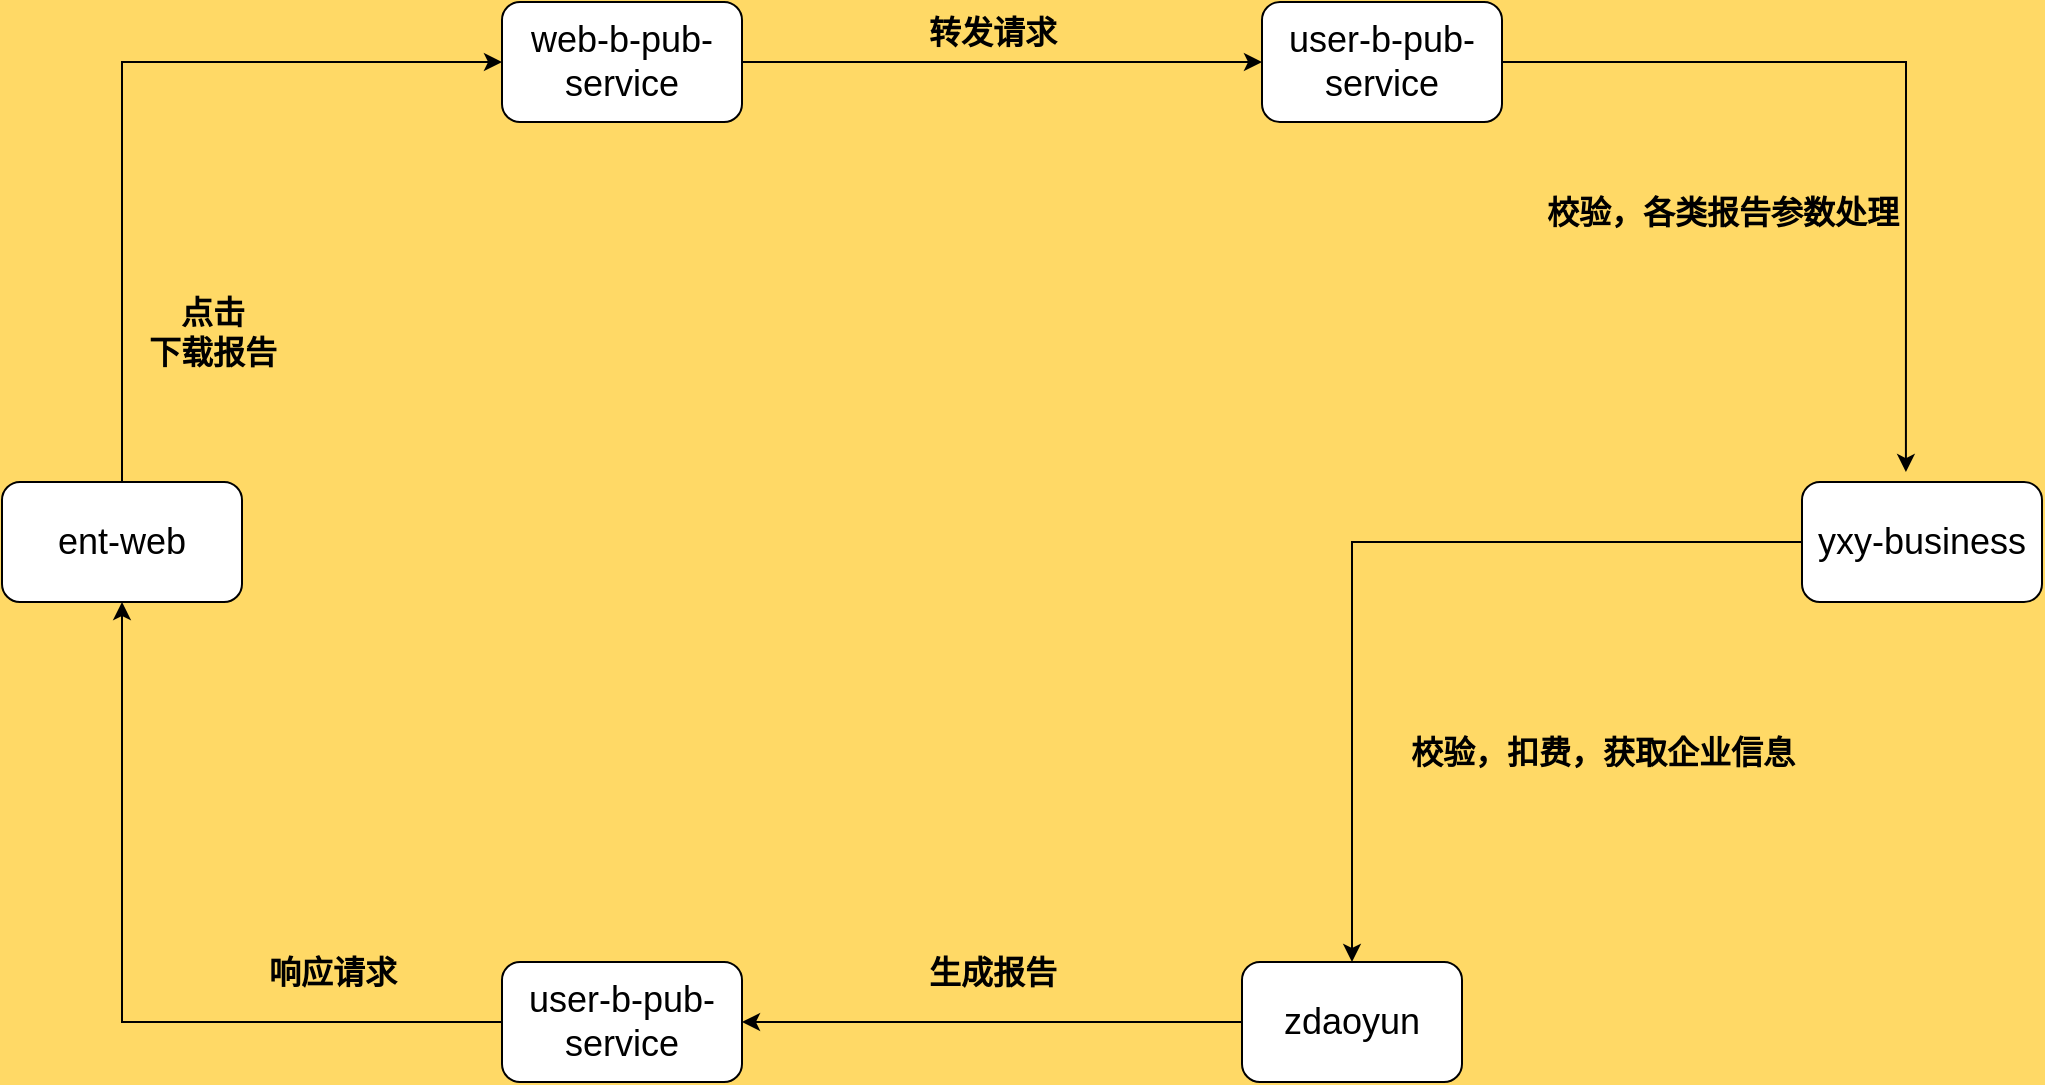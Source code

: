 <mxfile version="21.1.4" type="github">
  <diagram name="第 1 页" id="OQPMZTB9KyYM8CeVsmSJ">
    <mxGraphModel dx="2142" dy="836" grid="1" gridSize="10" guides="1" tooltips="1" connect="1" arrows="1" fold="1" page="1" pageScale="1" pageWidth="827" pageHeight="1169" background="#FFD966" math="0" shadow="0">
      <root>
        <mxCell id="0" />
        <mxCell id="1" parent="0" />
        <mxCell id="rEm9ED-KyY3zogfuxibc-16" style="edgeStyle=orthogonalEdgeStyle;rounded=0;orthogonalLoop=1;jettySize=auto;html=1;exitX=0.5;exitY=0;exitDx=0;exitDy=0;entryX=0;entryY=0.5;entryDx=0;entryDy=0;" edge="1" parent="1" source="rEm9ED-KyY3zogfuxibc-1" target="rEm9ED-KyY3zogfuxibc-2">
          <mxGeometry relative="1" as="geometry" />
        </mxCell>
        <mxCell id="rEm9ED-KyY3zogfuxibc-1" value="&lt;font style=&quot;font-size: 18px;&quot;&gt;ent-web&lt;/font&gt;" style="rounded=1;whiteSpace=wrap;html=1;" vertex="1" parent="1">
          <mxGeometry x="-10" y="340" width="120" height="60" as="geometry" />
        </mxCell>
        <mxCell id="rEm9ED-KyY3zogfuxibc-17" style="edgeStyle=orthogonalEdgeStyle;rounded=0;orthogonalLoop=1;jettySize=auto;html=1;exitX=1;exitY=0.5;exitDx=0;exitDy=0;entryX=0;entryY=0.5;entryDx=0;entryDy=0;" edge="1" parent="1" source="rEm9ED-KyY3zogfuxibc-2" target="rEm9ED-KyY3zogfuxibc-3">
          <mxGeometry relative="1" as="geometry" />
        </mxCell>
        <mxCell id="rEm9ED-KyY3zogfuxibc-2" value="&lt;font style=&quot;font-size: 18px;&quot;&gt;web-b-pub-service&lt;/font&gt;" style="rounded=1;whiteSpace=wrap;html=1;labelBackgroundColor=#FFFFFF;" vertex="1" parent="1">
          <mxGeometry x="240" y="100" width="120" height="60" as="geometry" />
        </mxCell>
        <mxCell id="rEm9ED-KyY3zogfuxibc-18" style="edgeStyle=orthogonalEdgeStyle;rounded=0;orthogonalLoop=1;jettySize=auto;html=1;exitX=1;exitY=0.5;exitDx=0;exitDy=0;entryX=0.433;entryY=-0.083;entryDx=0;entryDy=0;entryPerimeter=0;" edge="1" parent="1" source="rEm9ED-KyY3zogfuxibc-3" target="rEm9ED-KyY3zogfuxibc-4">
          <mxGeometry relative="1" as="geometry" />
        </mxCell>
        <mxCell id="rEm9ED-KyY3zogfuxibc-3" value="&lt;font style=&quot;font-size: 18px;&quot;&gt;user-b-pub-service&lt;/font&gt;" style="rounded=1;whiteSpace=wrap;html=1;" vertex="1" parent="1">
          <mxGeometry x="620" y="100" width="120" height="60" as="geometry" />
        </mxCell>
        <mxCell id="rEm9ED-KyY3zogfuxibc-27" style="edgeStyle=orthogonalEdgeStyle;rounded=0;orthogonalLoop=1;jettySize=auto;html=1;entryX=0.5;entryY=0;entryDx=0;entryDy=0;" edge="1" parent="1" source="rEm9ED-KyY3zogfuxibc-4" target="rEm9ED-KyY3zogfuxibc-8">
          <mxGeometry relative="1" as="geometry" />
        </mxCell>
        <mxCell id="rEm9ED-KyY3zogfuxibc-4" value="&lt;font style=&quot;font-size: 18px;&quot;&gt;yxy-business&lt;/font&gt;" style="rounded=1;whiteSpace=wrap;html=1;" vertex="1" parent="1">
          <mxGeometry x="890" y="340" width="120" height="60" as="geometry" />
        </mxCell>
        <mxCell id="rEm9ED-KyY3zogfuxibc-28" style="edgeStyle=orthogonalEdgeStyle;rounded=0;orthogonalLoop=1;jettySize=auto;html=1;entryX=1;entryY=0.5;entryDx=0;entryDy=0;" edge="1" parent="1" source="rEm9ED-KyY3zogfuxibc-8" target="rEm9ED-KyY3zogfuxibc-10">
          <mxGeometry relative="1" as="geometry">
            <mxPoint x="370" y="510" as="targetPoint" />
          </mxGeometry>
        </mxCell>
        <mxCell id="rEm9ED-KyY3zogfuxibc-8" value="&lt;font style=&quot;font-size: 18px;&quot;&gt;zdaoyun&lt;/font&gt;" style="rounded=1;whiteSpace=wrap;html=1;" vertex="1" parent="1">
          <mxGeometry x="610" y="580" width="110" height="60" as="geometry" />
        </mxCell>
        <mxCell id="rEm9ED-KyY3zogfuxibc-29" style="edgeStyle=orthogonalEdgeStyle;rounded=0;orthogonalLoop=1;jettySize=auto;html=1;entryX=0.5;entryY=1;entryDx=0;entryDy=0;" edge="1" parent="1" source="rEm9ED-KyY3zogfuxibc-10" target="rEm9ED-KyY3zogfuxibc-1">
          <mxGeometry relative="1" as="geometry" />
        </mxCell>
        <mxCell id="rEm9ED-KyY3zogfuxibc-10" value="&lt;font style=&quot;font-size: 18px;&quot;&gt;user-b-pub-service&lt;/font&gt;" style="rounded=1;whiteSpace=wrap;html=1;" vertex="1" parent="1">
          <mxGeometry x="240" y="580" width="120" height="60" as="geometry" />
        </mxCell>
        <mxCell id="rEm9ED-KyY3zogfuxibc-13" style="edgeStyle=orthogonalEdgeStyle;rounded=0;orthogonalLoop=1;jettySize=auto;html=1;exitX=0.5;exitY=1;exitDx=0;exitDy=0;" edge="1" parent="1" source="rEm9ED-KyY3zogfuxibc-2" target="rEm9ED-KyY3zogfuxibc-2">
          <mxGeometry relative="1" as="geometry" />
        </mxCell>
        <mxCell id="rEm9ED-KyY3zogfuxibc-31" value="&lt;font style=&quot;font-size: 16px;&quot;&gt;点击&lt;br&gt;下载报告&lt;/font&gt;" style="text;html=1;align=center;verticalAlign=middle;resizable=0;points=[];autosize=1;strokeColor=none;fillColor=none;fontStyle=1;fontColor=#000000;" vertex="1" parent="1">
          <mxGeometry x="50" y="240" width="90" height="50" as="geometry" />
        </mxCell>
        <mxCell id="rEm9ED-KyY3zogfuxibc-34" value="&lt;font style=&quot;font-size: 16px;&quot;&gt;&lt;b&gt;转发请求&lt;/b&gt;&lt;/font&gt;" style="text;html=1;align=center;verticalAlign=middle;resizable=0;points=[];autosize=1;strokeColor=none;fillColor=none;" vertex="1" parent="1">
          <mxGeometry x="440" y="100" width="90" height="30" as="geometry" />
        </mxCell>
        <mxCell id="rEm9ED-KyY3zogfuxibc-35" value="&lt;span style=&quot;font-size: 16px;&quot;&gt;&lt;b&gt;校验，各类报告参数处理&lt;/b&gt;&lt;/span&gt;" style="text;html=1;align=center;verticalAlign=middle;resizable=0;points=[];autosize=1;strokeColor=none;fillColor=none;" vertex="1" parent="1">
          <mxGeometry x="750" y="190" width="200" height="30" as="geometry" />
        </mxCell>
        <mxCell id="rEm9ED-KyY3zogfuxibc-36" value="&lt;span style=&quot;font-size: 16px;&quot;&gt;&lt;b&gt;生成报告&lt;/b&gt;&lt;/span&gt;" style="text;html=1;align=center;verticalAlign=middle;resizable=0;points=[];autosize=1;strokeColor=none;fillColor=none;" vertex="1" parent="1">
          <mxGeometry x="440" y="570" width="90" height="30" as="geometry" />
        </mxCell>
        <mxCell id="rEm9ED-KyY3zogfuxibc-38" value="&lt;b&gt;&lt;font style=&quot;font-size: 16px;&quot;&gt;响应请求&lt;/font&gt;&lt;/b&gt;" style="text;html=1;align=center;verticalAlign=middle;resizable=0;points=[];autosize=1;strokeColor=none;fillColor=none;" vertex="1" parent="1">
          <mxGeometry x="110" y="570" width="90" height="30" as="geometry" />
        </mxCell>
        <mxCell id="rEm9ED-KyY3zogfuxibc-39" value="&lt;span style=&quot;font-size: 16px;&quot;&gt;&lt;b&gt;校验，扣费，获取企业信息&lt;/b&gt;&lt;/span&gt;" style="text;html=1;align=center;verticalAlign=middle;resizable=0;points=[];autosize=1;strokeColor=none;fillColor=none;" vertex="1" parent="1">
          <mxGeometry x="680" y="460" width="220" height="30" as="geometry" />
        </mxCell>
      </root>
    </mxGraphModel>
  </diagram>
</mxfile>
